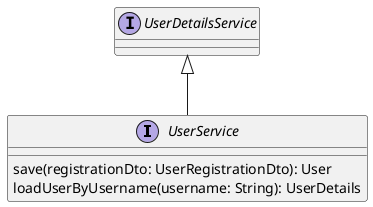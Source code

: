 @startuml
interface UserService [[java:edu.sru.thangiah.service.UserService]] {
	save(registrationDto: UserRegistrationDto): User
	loadUserByUsername(username: String): UserDetails
}
interface UserDetailsService {
}
UserDetailsService <|-- UserService
@enduml
